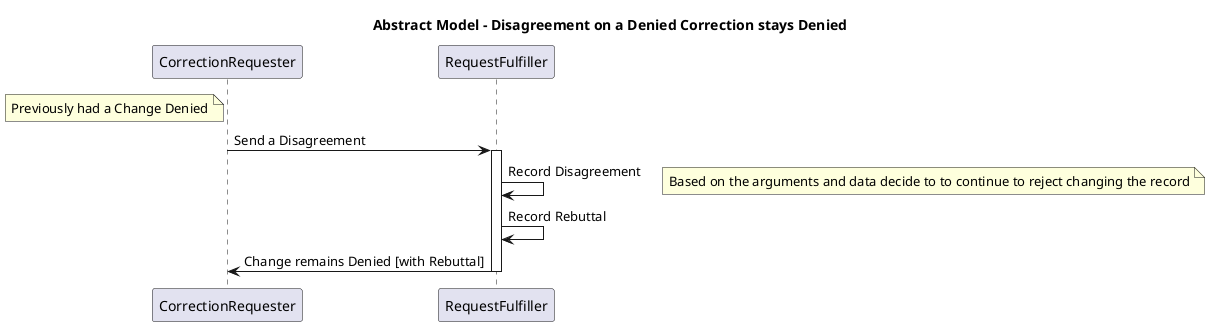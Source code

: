 @startuml
title Abstract Model - Disagreement on a Denied Correction stays Denied

note left of CorrectionRequester
Previously had a Change Denied
end note


CorrectionRequester->RequestFulfiller : Send a Disagreement
Activate RequestFulfiller
RequestFulfiller->RequestFulfiller : Record Disagreement


note right: Based on the arguments and data decide to to continue to reject changing the record
RequestFulfiller->RequestFulfiller: Record Rebuttal
RequestFulfiller->CorrectionRequester: Change remains Denied [with Rebuttal]
Deactivate RequestFulfiller

@enduml